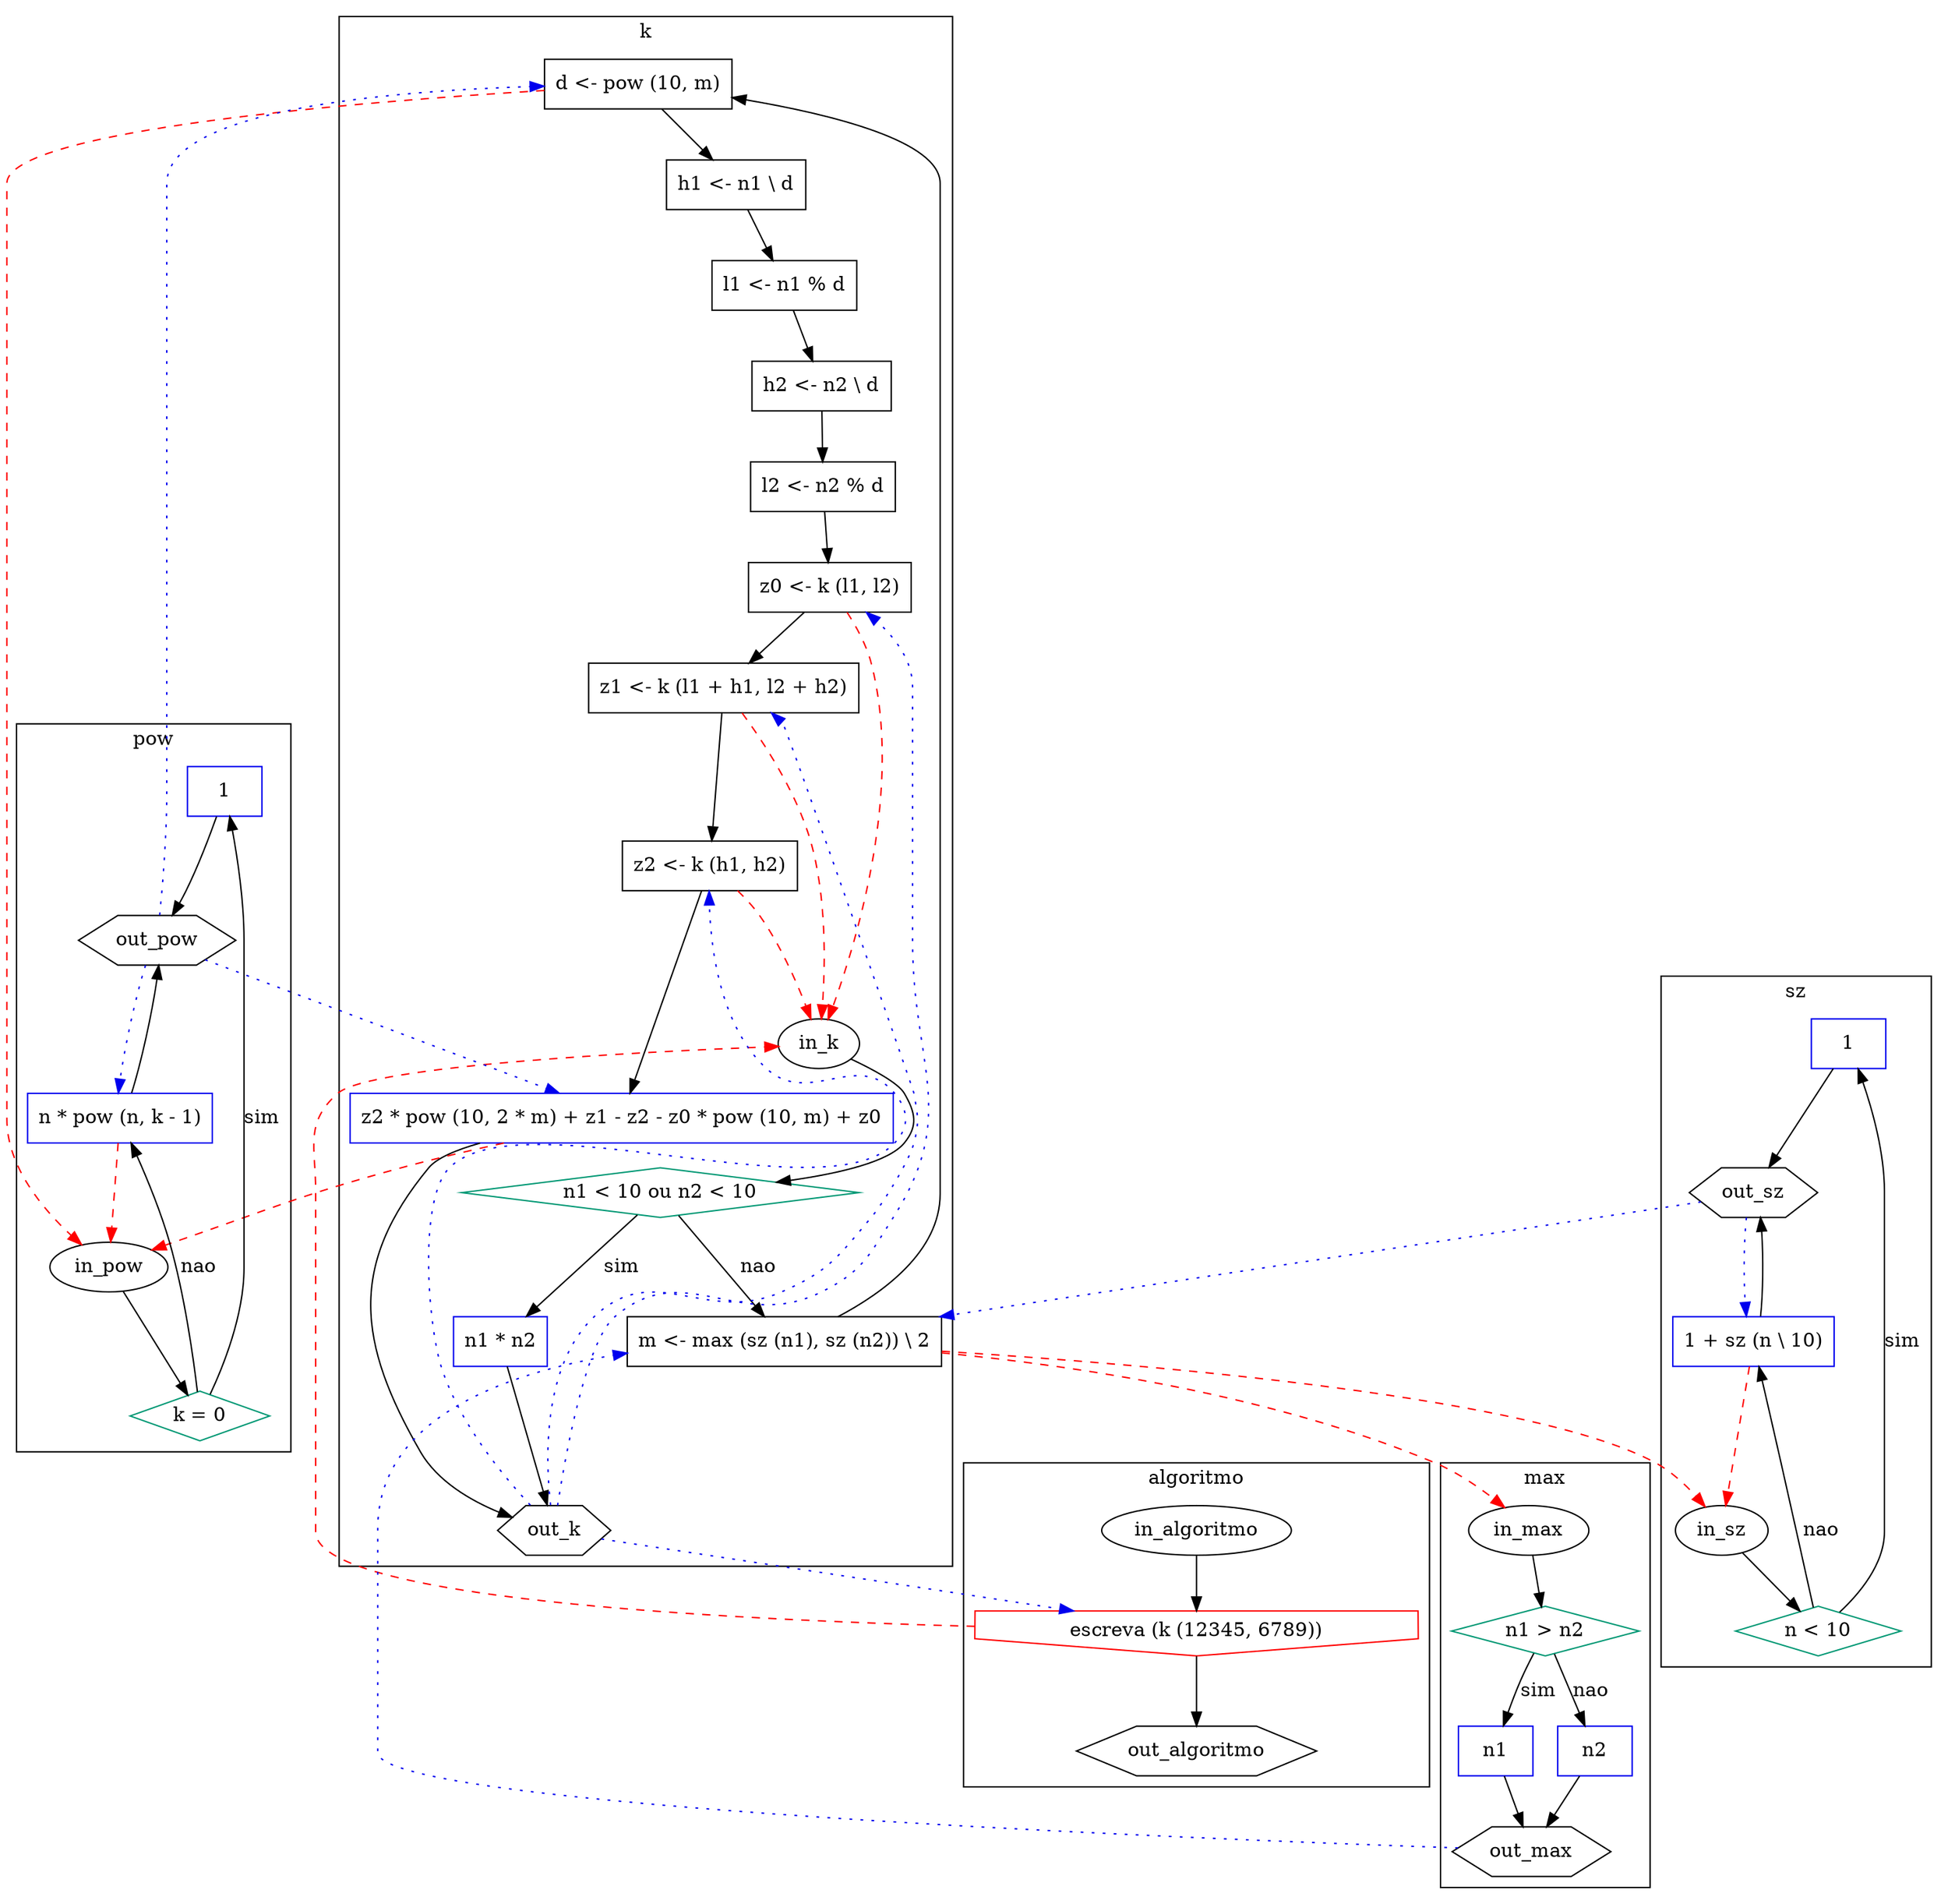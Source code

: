 digraph G {
  ginst_3283223 [label="d <- pow (10, m)", shape=box, ];
  ginst_3383320 [label="h1 <- n1 \\ d", shape=box, ];
  ginst_3583520 [label="h2 <- n2 \\ d", shape=box, ];
  ginst_3483420 [label="l1 <- n1 % d", shape=box, ];
  ginst_3683620 [label="l2 <- n2 % d", shape=box, ];
  ginst_3183136 [label="m <- max (sz (n1), sz (n2)) \\ 2", shape=box, ];
  ginst_3783723 [label="z0 <- k (l1, l2)", shape=box, ];
  ginst_3883833 [label="z1 <- k (l1 + h1, l2 + h2)", shape=box, ];
  ginst_3983923 [label="z2 <- k (h1, h2)", shape=box, ];
  gcall_4584532 [color="#FF0000", label="escreva (k (12345, 6789))",
                 shape=invhouse, ];
  greturn_12311232 [color="#0000EE", label="1", shape=box, ];
  greturn_19331934 [color="#0000EE", label="1", shape=box, ];
  greturn_533535 [color="#0000EE", label="n1", shape=box, ];
  greturn_622624 [color="#0000EE", label="n2", shape=box, ];
  greturn_20242036 [color="#0000EE", label="1 + sz (n \\ 10)", shape=box, ];
  greturn_40174070 [color="#0000EE",
                    label="z2 * pow (10, 2 * m) + z1 - z2 - z0 * pow (10, m) + z0",
                    shape=box, ];
  greturn_13221340 [color="#0000EE", label="n * pow (n, k - 1)", shape=box, ];
  greturn_29192926 [color="#0000EE", label="n1 * n2", shape=box, ];
  gchoice_511518 [color="#009874", label="n1 > n2", shape=diamond, ];
  gchoice_19121918 [color="#009874", label="n < 10", shape=diamond, ];
  gchoice_12111216 [color="#009874", label="k = 0", shape=diamond, ];
  gchoice_28112833 [color="#009874", label="n1 < 10 ou n2 < 10",
                    shape=diamond, ];
  gout_10470 [shape=hexagon, label="out_algoritmo", ];
  gout_3089 [shape=hexagon, label="out_max", ];
  gout_100159 [shape=hexagon, label="out_pow", ];
  gout_170229 [shape=hexagon, label="out_sz", ];
  gout_240429 [shape=hexagon, label="out_k", ];
  gin_10470 [shape=ellipse, label="in_algoritmo", ];
  gin_3089 [shape=ellipse, label="in_max", ];
  gin_100159 [shape=ellipse, label="in_pow", ];
  gin_170229 [shape=ellipse, label="in_sz", ];
  gin_240429 [shape=ellipse, label="in_k", ];
  
  subgraph cluster_algoritmo { label="algoritmo"; style="solid"; gin_10470;gout_10470;gcall_4584532;
     };
  subgraph cluster_k { label="k"; style="solid"; gin_240429;gout_240429;gchoice_28112833;greturn_29192926;greturn_40174070;ginst_3983923;ginst_3883833;ginst_3783723;ginst_3183136;ginst_3683620;ginst_3483420;ginst_3583520;ginst_3383320;ginst_3283223;
     };
  subgraph cluster_max { label="max"; style="solid"; gin_3089;gout_3089;gchoice_511518;greturn_622624;greturn_533535;
     };
  subgraph cluster_pow { label="pow"; style="solid"; gin_100159;gout_100159;gchoice_12111216;greturn_13221340;greturn_12311232;
     };
  subgraph cluster_sz { label="sz"; style="solid"; gin_170229;gout_170229;gchoice_19121918;greturn_20242036;greturn_19331934;
     };
  
  ginst_3283223 -> ginst_3383320;
  ginst_3283223 -> gin_100159 [color="#FF0000", style="dashed", ];
  ginst_3383320 -> ginst_3483420;
  ginst_3583520 -> ginst_3683620;
  ginst_3483420 -> ginst_3583520;
  ginst_3683620 -> ginst_3783723;
  ginst_3183136 -> ginst_3283223;
  ginst_3183136 -> gin_3089 [color="#FF0000", style="dashed", ];
  ginst_3183136 -> gin_170229 [color="#FF0000", style="dashed", ];
  ginst_3783723 -> ginst_3883833;
  ginst_3783723 -> gin_240429 [color="#FF0000", style="dashed", ];
  ginst_3883833 -> ginst_3983923;
  ginst_3883833 -> gin_240429 [color="#FF0000", style="dashed", ];
  ginst_3983923 -> greturn_40174070;
  ginst_3983923 -> gin_240429 [color="#FF0000", style="dashed", ];
  gcall_4584532 -> gout_10470;
  gcall_4584532 -> gin_240429 [color="#FF0000", style="dashed", ];
  greturn_12311232 -> gout_100159;
  greturn_19331934 -> gout_170229;
  greturn_533535 -> gout_3089;
  greturn_622624 -> gout_3089;
  greturn_20242036 -> gout_170229;
  greturn_20242036 -> gin_170229 [color="#FF0000", style="dashed", ];
  greturn_40174070 -> gout_240429;
  greturn_40174070 -> gin_100159 [color="#FF0000", style="dashed", ];
  greturn_13221340 -> gout_100159;
  greturn_13221340 -> gin_100159 [color="#FF0000", style="dashed", ];
  greturn_29192926 -> gout_240429;
  gchoice_511518 -> greturn_533535 [label="sim", ];
  gchoice_511518 -> greturn_622624 [label="nao", ];
  gchoice_19121918 -> greturn_19331934 [label="sim", ];
  gchoice_19121918 -> greturn_20242036 [label="nao", ];
  gchoice_12111216 -> greturn_12311232 [label="sim", ];
  gchoice_12111216 -> greturn_13221340 [label="nao", ];
  gchoice_28112833 -> ginst_3183136 [label="nao", ];
  gchoice_28112833 -> greturn_29192926 [label="sim", ];
  gout_3089 -> ginst_3183136 [color="#0000EE", style="dotted", ];
  gout_100159 -> ginst_3283223 [color="#0000EE", style="dotted", ];
  gout_100159 -> greturn_40174070 [color="#0000EE", style="dotted", ];
  gout_100159 -> greturn_13221340 [color="#0000EE", style="dotted", ];
  gout_170229 -> ginst_3183136 [color="#0000EE", style="dotted", ];
  gout_170229 -> greturn_20242036 [color="#0000EE", style="dotted", ];
  gout_240429 -> ginst_3783723 [color="#0000EE", style="dotted", ];
  gout_240429 -> ginst_3883833 [color="#0000EE", style="dotted", ];
  gout_240429 -> ginst_3983923 [color="#0000EE", style="dotted", ];
  gout_240429 -> gcall_4584532 [color="#0000EE", style="dotted", ];
  gin_10470 -> gcall_4584532;
  gin_3089 -> gchoice_511518;
  gin_100159 -> gchoice_12111216;
  gin_170229 -> gchoice_19121918;
  gin_240429 -> gchoice_28112833;
  
  }
